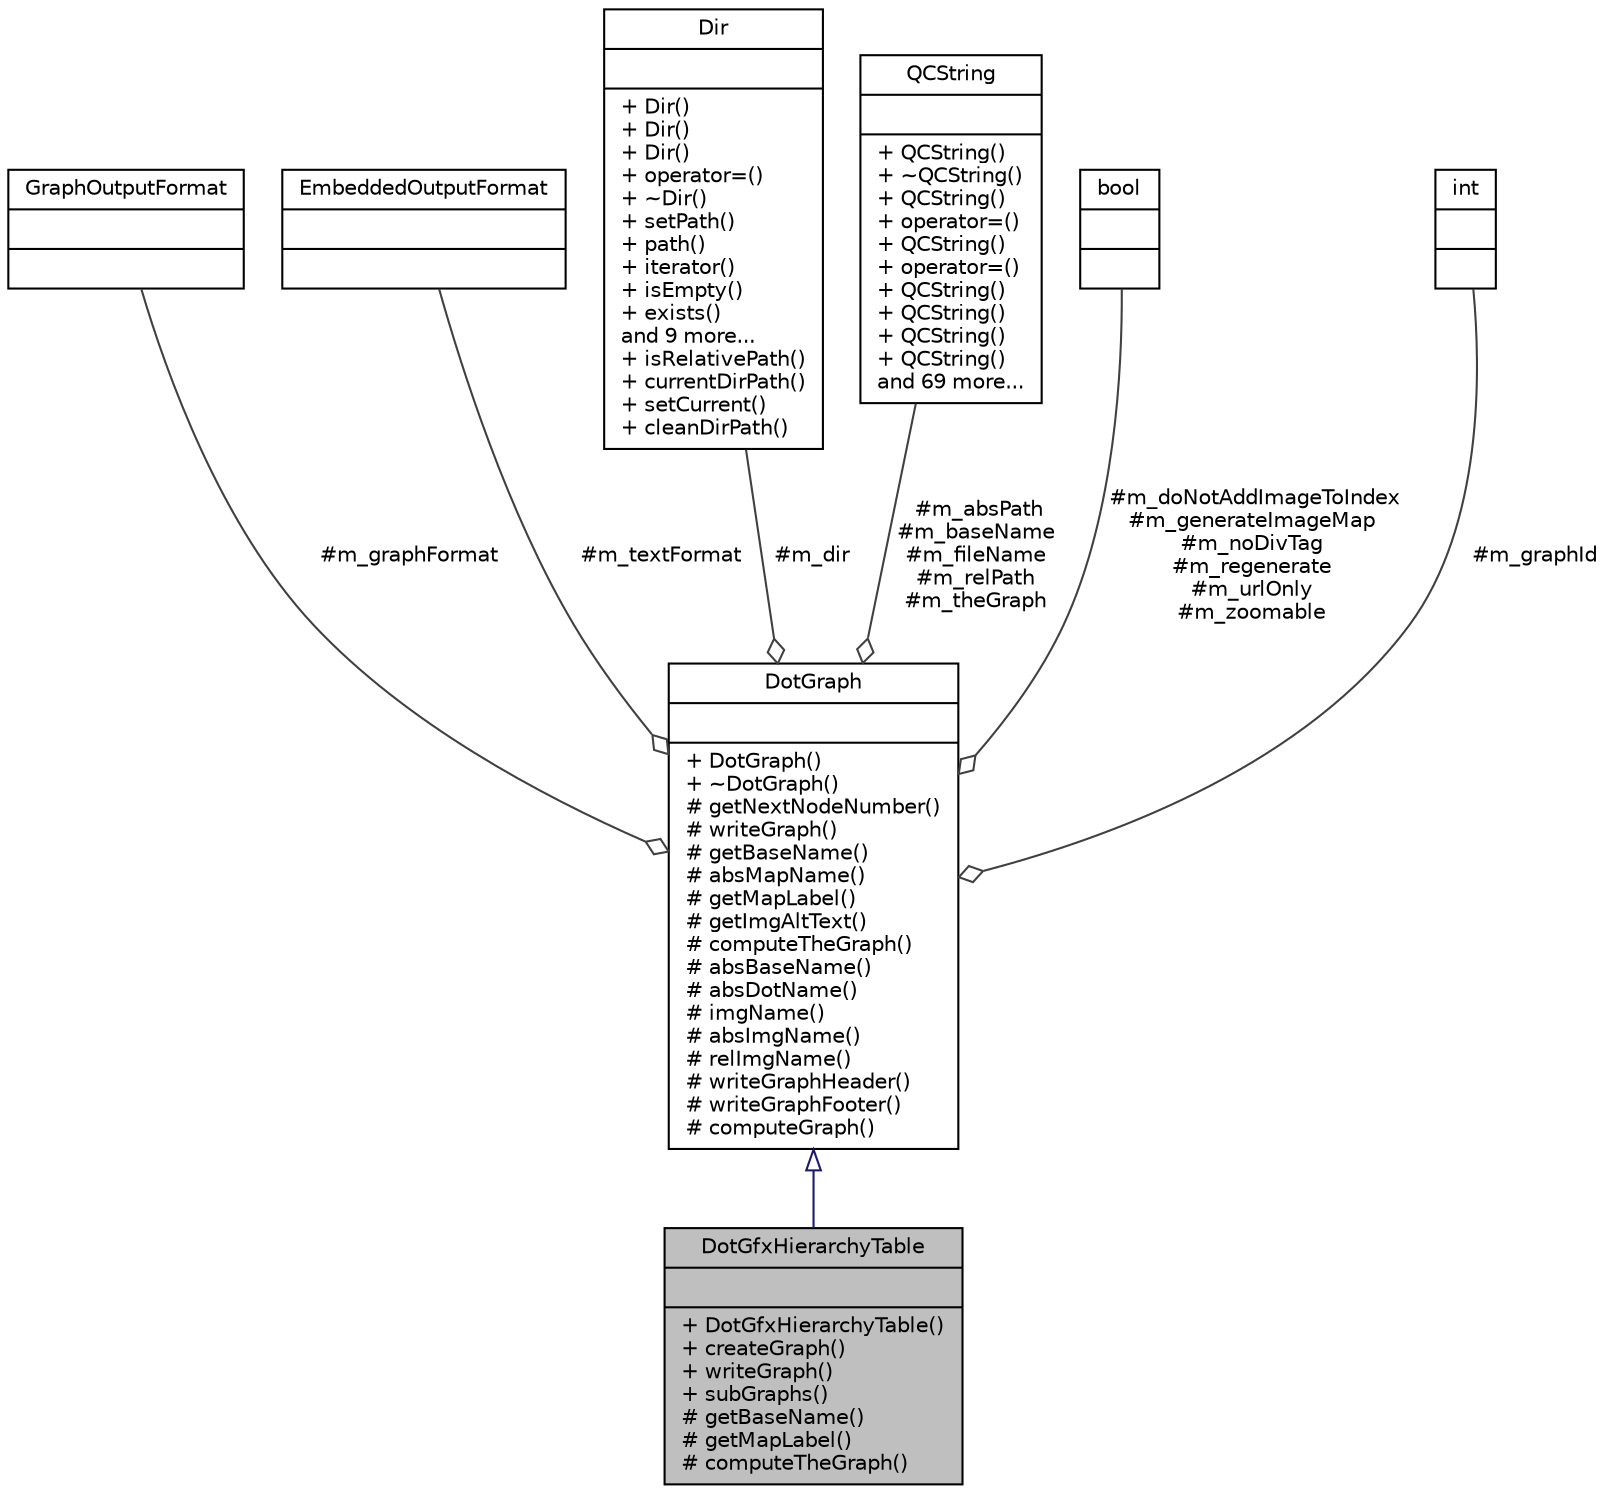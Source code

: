 digraph "DotGfxHierarchyTable"
{
 // LATEX_PDF_SIZE
  edge [fontname="Helvetica",fontsize="10",labelfontname="Helvetica",labelfontsize="10"];
  node [fontname="Helvetica",fontsize="10",shape=record];
  Node1 [label="{DotGfxHierarchyTable\n||+ DotGfxHierarchyTable()\l+ createGraph()\l+ writeGraph()\l+ subGraphs()\l# getBaseName()\l# getMapLabel()\l# computeTheGraph()\l}",height=0.2,width=0.4,color="black", fillcolor="grey75", style="filled", fontcolor="black",tooltip=" "];
  Node2 -> Node1 [dir="back",color="midnightblue",fontsize="10",style="solid",arrowtail="onormal"];
  Node2 [label="{DotGraph\n||+ DotGraph()\l+ ~DotGraph()\l# getNextNodeNumber()\l# writeGraph()\l# getBaseName()\l# absMapName()\l# getMapLabel()\l# getImgAltText()\l# computeTheGraph()\l# absBaseName()\l# absDotName()\l# imgName()\l# absImgName()\l# relImgName()\l# writeGraphHeader()\l# writeGraphFooter()\l# computeGraph()\l}",height=0.2,width=0.4,color="black", fillcolor="white", style="filled",URL="$classDotGraph.html",tooltip=" "];
  Node3 -> Node2 [color="grey25",fontsize="10",style="solid",label=" #m_graphFormat" ,arrowhead="odiamond"];
  Node3 [label="{GraphOutputFormat\n||}",height=0.2,width=0.4,color="black", fillcolor="white", style="filled",tooltip=" "];
  Node4 -> Node2 [color="grey25",fontsize="10",style="solid",label=" #m_textFormat" ,arrowhead="odiamond"];
  Node4 [label="{EmbeddedOutputFormat\n||}",height=0.2,width=0.4,color="black", fillcolor="white", style="filled",tooltip=" "];
  Node5 -> Node2 [color="grey25",fontsize="10",style="solid",label=" #m_dir" ,arrowhead="odiamond"];
  Node5 [label="{Dir\n||+ Dir()\l+ Dir()\l+ Dir()\l+ operator=()\l+ ~Dir()\l+ setPath()\l+ path()\l+ iterator()\l+ isEmpty()\l+ exists()\land 9 more...\l+ isRelativePath()\l+ currentDirPath()\l+ setCurrent()\l+ cleanDirPath()\l}",height=0.2,width=0.4,color="black", fillcolor="white", style="filled",URL="$classDir.html",tooltip=" "];
  Node6 -> Node2 [color="grey25",fontsize="10",style="solid",label=" #m_absPath\n#m_baseName\n#m_fileName\n#m_relPath\n#m_theGraph" ,arrowhead="odiamond"];
  Node6 [label="{QCString\n||+ QCString()\l+ ~QCString()\l+ QCString()\l+ operator=()\l+ QCString()\l+ operator=()\l+ QCString()\l+ QCString()\l+ QCString()\l+ QCString()\land 69 more...\l}",height=0.2,width=0.4,color="black", fillcolor="white", style="filled",URL="$classQCString.html",tooltip=" "];
  Node7 -> Node2 [color="grey25",fontsize="10",style="solid",label=" #m_doNotAddImageToIndex\n#m_generateImageMap\n#m_noDivTag\n#m_regenerate\n#m_urlOnly\n#m_zoomable" ,arrowhead="odiamond"];
  Node7 [label="{bool\n||}",height=0.2,width=0.4,color="black", fillcolor="white", style="filled",tooltip=" "];
  Node8 -> Node2 [color="grey25",fontsize="10",style="solid",label=" #m_graphId" ,arrowhead="odiamond"];
  Node8 [label="{int\n||}",height=0.2,width=0.4,color="black", fillcolor="white", style="filled",URL="$classint.html",tooltip=" "];
}
